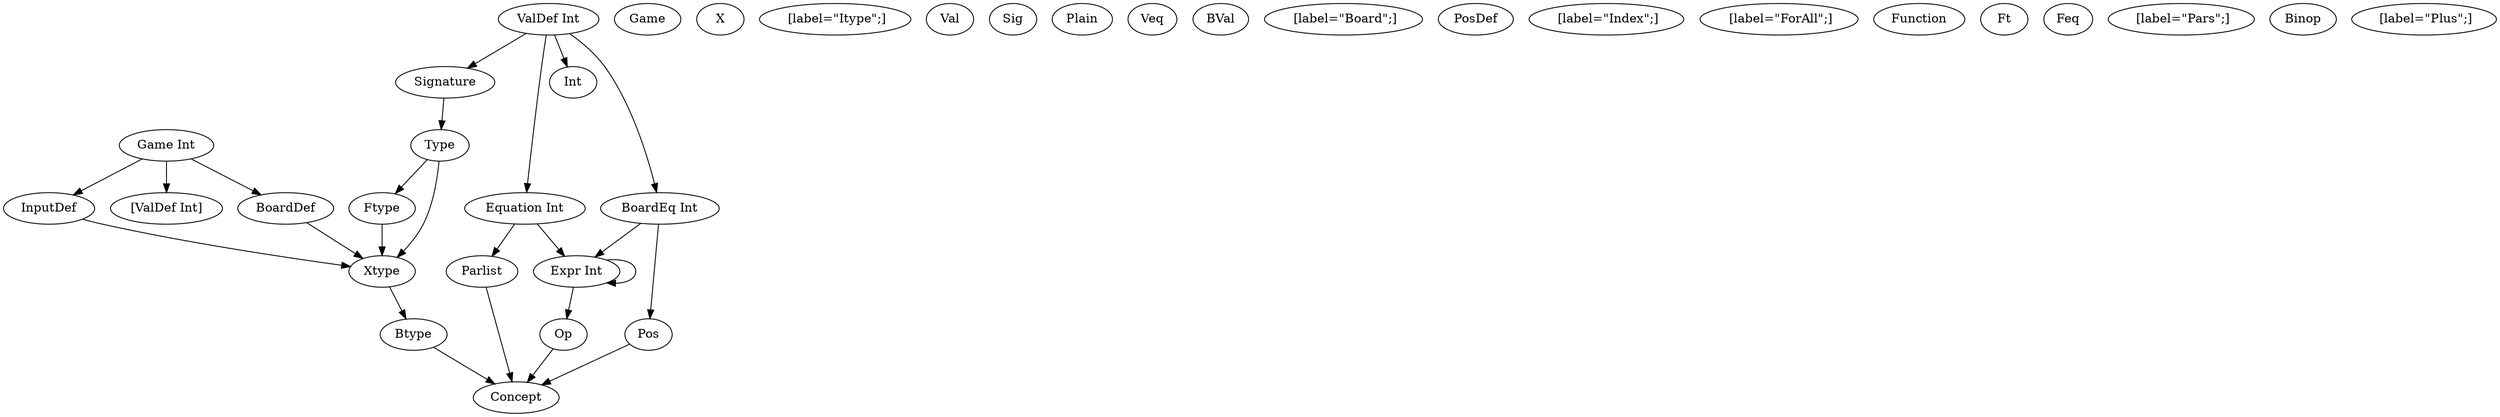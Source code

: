strict digraph G {
"Game Int" [label="Game Int"];
"BoardDef" [label="BoardDef"];
"Xtype" [label="Xtype"];
"Btype" [label="Btype"];
"InputDef" [label="InputDef"];
"Xtype" [label="Xtype"];
"Btype" [label="Btype"];
"ValDef Int" [label="ValDef Int"];
"Signature" [label="Signature"];
"Type" [label="Type"];
"Xtype" [label="Xtype"];
"Btype" [label="Btype"];
"Equation Int" [label="Equation Int"];
"Expr Int" [label="Expr Int"];
"Int" [label="Int"];
"ValDef Int" [label="ValDef Int"];
"Signature" [label="Signature"];
"Type" [label="Type"];
"Xtype" [label="Xtype"];
"Btype" [label="Btype"];
"BoardEq Int" [label="BoardEq Int"];
"Pos" [label="Pos"];
"Pos" [label="Pos"];
"Expr Int" [label="Expr Int"];
"Int" [label="Int"];
"ValDef Int" [label="ValDef Int"];
"Signature" [label="Signature"];
"Type" [label="Type"];
"Ftype" [label="Ftype"];
"Xtype" [label="Xtype"];
"Btype" [label="Btype"];
"Xtype" [label="Xtype"];
"Btype" [label="Btype"];
"Equation Int" [label="Equation Int"];
"Parlist" [label="Parlist"];
"Expr Int" [label="Expr Int"];
"Op" [label="Op"];
"Expr Int" [label="Expr Int"];
"Expr Int" [label="Expr Int"];
"Int" [label="Int"];
"Game Int" -> "BoardDef""Game";
"Game Int" -> "InputDef""Game";
"Game Int" -> "[ValDef Int]""Game";
"BoardDef" -> "Xtype""BoardDef";
"Xtype" -> "Btype""X";
"Btype" -> "Concept"" [label=\"Itype\";]";
"InputDef" -> "Xtype""InputDef";
"Xtype" -> "Btype""X";
"Btype" -> "Concept"" [label=\"Itype\";]";
"ValDef Int" -> "Signature""Val";
"ValDef Int" -> "Equation Int""Val";
"ValDef Int" -> "Int""Val";
"Signature" -> "Type""Sig";
"Type" -> "Xtype""Plain";
"Xtype" -> "Btype""X";
"Btype" -> "Concept"" [label=\"Itype\";]";
"Equation Int" -> "Expr Int""Veq";
"ValDef Int" -> "BoardEq Int""BVal";
"ValDef Int" -> "Signature""BVal";
"ValDef Int" -> "Int""BVal";
"Signature" -> "Type""Sig";
"Type" -> "Xtype""Plain";
"Xtype" -> "Btype""X";
"Btype" -> "Concept"" [label=\"Board\";]";
"BoardEq Int" -> "Pos""PosDef";
"BoardEq Int" -> "Pos""PosDef";
"BoardEq Int" -> "Expr Int""PosDef";
"Pos" -> "Concept"" [label=\"Index\";]";
"Pos" -> "Concept"" [label=\"ForAll\";]";
"ValDef Int" -> "Signature""Val";
"ValDef Int" -> "Equation Int""Val";
"ValDef Int" -> "Int""Val";
"Signature" -> "Type""Sig";
"Type" -> "Ftype""Function";
"Ftype" -> "Xtype""Ft";
"Ftype" -> "Xtype""Ft";
"Xtype" -> "Btype""X";
"Btype" -> "Concept"" [label=\"Itype\";]";
"Xtype" -> "Btype""X";
"Btype" -> "Concept"" [label=\"Itype\";]";
"Equation Int" -> "Parlist""Feq";
"Equation Int" -> "Expr Int""Feq";
"Parlist" -> "Concept"" [label=\"Pars\";]";
"Expr Int" -> "Op""Binop";
"Expr Int" -> "Expr Int""Binop";
"Expr Int" -> "Expr Int""Binop";
"Op" -> "Concept"" [label=\"Plus\";]";

}